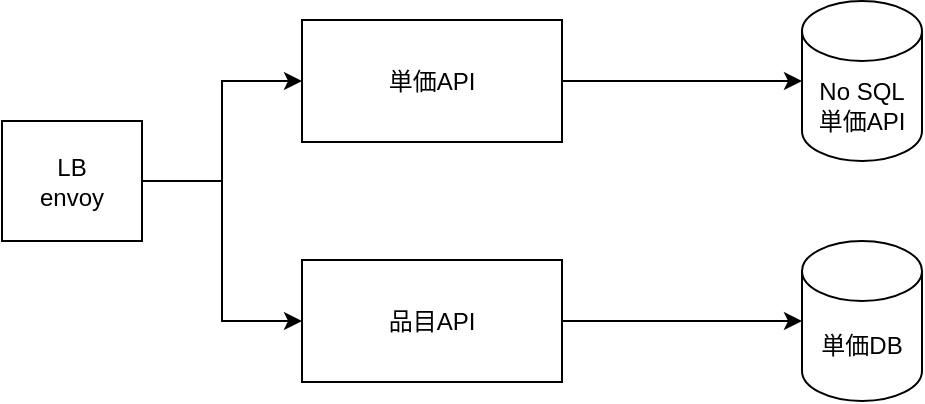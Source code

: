 <mxfile version="13.9.9" type="device"><diagram id="MbhcNrY8MJGUJ6AhVwYc" name="ページ1"><mxGraphModel dx="749" dy="666" grid="1" gridSize="10" guides="1" tooltips="1" connect="1" arrows="1" fold="1" page="1" pageScale="1" pageWidth="827" pageHeight="1169" math="0" shadow="0"><root><mxCell id="0"/><mxCell id="1" parent="0"/><mxCell id="xd0C0U_AJNzgLUPAB-IO-10" style="edgeStyle=orthogonalEdgeStyle;rounded=0;orthogonalLoop=1;jettySize=auto;html=1;" edge="1" parent="1" source="xd0C0U_AJNzgLUPAB-IO-1" target="xd0C0U_AJNzgLUPAB-IO-9"><mxGeometry relative="1" as="geometry"/></mxCell><mxCell id="xd0C0U_AJNzgLUPAB-IO-1" value="単価API" style="rounded=0;whiteSpace=wrap;html=1;" vertex="1" parent="1"><mxGeometry x="240" y="440" width="130" height="61" as="geometry"/></mxCell><mxCell id="xd0C0U_AJNzgLUPAB-IO-8" style="edgeStyle=orthogonalEdgeStyle;rounded=0;orthogonalLoop=1;jettySize=auto;html=1;" edge="1" parent="1" source="xd0C0U_AJNzgLUPAB-IO-2" target="xd0C0U_AJNzgLUPAB-IO-5"><mxGeometry relative="1" as="geometry"/></mxCell><mxCell id="xd0C0U_AJNzgLUPAB-IO-2" value="品目API" style="rounded=0;whiteSpace=wrap;html=1;" vertex="1" parent="1"><mxGeometry x="240" y="560" width="130" height="61" as="geometry"/></mxCell><mxCell id="xd0C0U_AJNzgLUPAB-IO-5" value="単価DB" style="shape=cylinder3;whiteSpace=wrap;html=1;boundedLbl=1;backgroundOutline=1;size=15;" vertex="1" parent="1"><mxGeometry x="490" y="550.5" width="60" height="80" as="geometry"/></mxCell><mxCell id="xd0C0U_AJNzgLUPAB-IO-9" value="No SQL&lt;br&gt;単価API" style="shape=cylinder3;whiteSpace=wrap;html=1;boundedLbl=1;backgroundOutline=1;size=15;" vertex="1" parent="1"><mxGeometry x="490" y="430.5" width="60" height="80" as="geometry"/></mxCell><mxCell id="xd0C0U_AJNzgLUPAB-IO-12" style="edgeStyle=orthogonalEdgeStyle;rounded=0;orthogonalLoop=1;jettySize=auto;html=1;entryX=0;entryY=0.5;entryDx=0;entryDy=0;" edge="1" parent="1" source="xd0C0U_AJNzgLUPAB-IO-11" target="xd0C0U_AJNzgLUPAB-IO-1"><mxGeometry relative="1" as="geometry"/></mxCell><mxCell id="xd0C0U_AJNzgLUPAB-IO-13" style="edgeStyle=orthogonalEdgeStyle;rounded=0;orthogonalLoop=1;jettySize=auto;html=1;entryX=0;entryY=0.5;entryDx=0;entryDy=0;" edge="1" parent="1" source="xd0C0U_AJNzgLUPAB-IO-11" target="xd0C0U_AJNzgLUPAB-IO-2"><mxGeometry relative="1" as="geometry"/></mxCell><mxCell id="xd0C0U_AJNzgLUPAB-IO-11" value="LB&lt;br&gt;envoy" style="rounded=0;whiteSpace=wrap;html=1;" vertex="1" parent="1"><mxGeometry x="90" y="490.5" width="70" height="60" as="geometry"/></mxCell></root></mxGraphModel></diagram></mxfile>